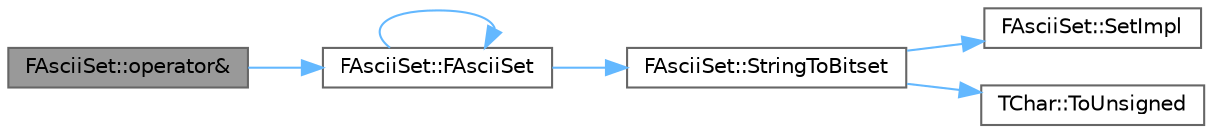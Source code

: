 digraph "FAsciiSet::operator&amp;"
{
 // INTERACTIVE_SVG=YES
 // LATEX_PDF_SIZE
  bgcolor="transparent";
  edge [fontname=Helvetica,fontsize=10,labelfontname=Helvetica,labelfontsize=10];
  node [fontname=Helvetica,fontsize=10,shape=box,height=0.2,width=0.4];
  rankdir="LR";
  Node1 [id="Node000001",label="FAsciiSet::operator&",height=0.2,width=0.4,color="gray40", fillcolor="grey60", style="filled", fontcolor="black",tooltip="Create new set containing only the characters that exist in both this and another specified set."];
  Node1 -> Node2 [id="edge1_Node000001_Node000002",color="steelblue1",style="solid",tooltip=" "];
  Node2 [id="Node000002",label="FAsciiSet::FAsciiSet",height=0.2,width=0.4,color="grey40", fillcolor="white", style="filled",URL="$d4/d0e/classFAsciiSet.html#a7b7d908591ae47262a153985cda8abfa",tooltip=" "];
  Node2 -> Node2 [id="edge2_Node000002_Node000002",color="steelblue1",style="solid",tooltip=" "];
  Node2 -> Node3 [id="edge3_Node000002_Node000003",color="steelblue1",style="solid",tooltip=" "];
  Node3 [id="Node000003",label="FAsciiSet::StringToBitset",height=0.2,width=0.4,color="grey40", fillcolor="white", style="filled",URL="$d4/d0e/classFAsciiSet.html#acff49003da8d1a2b67ad3228a356511f",tooltip=" "];
  Node3 -> Node4 [id="edge4_Node000003_Node000004",color="steelblue1",style="solid",tooltip=" "];
  Node4 [id="Node000004",label="FAsciiSet::SetImpl",height=0.2,width=0.4,color="grey40", fillcolor="white", style="filled",URL="$d4/d0e/classFAsciiSet.html#a9465a84c52c088ab71aa3bb6f43641a8",tooltip=" "];
  Node3 -> Node5 [id="edge5_Node000003_Node000005",color="steelblue1",style="solid",tooltip=" "];
  Node5 [id="Node000005",label="TChar::ToUnsigned",height=0.2,width=0.4,color="grey40", fillcolor="white", style="filled",URL="$d2/d80/structTChar.html#ac7400bf8226f7d18dbdd9ae1c745be24",tooltip="Avoid sign extension problems with signed characters smaller than int."];
}
